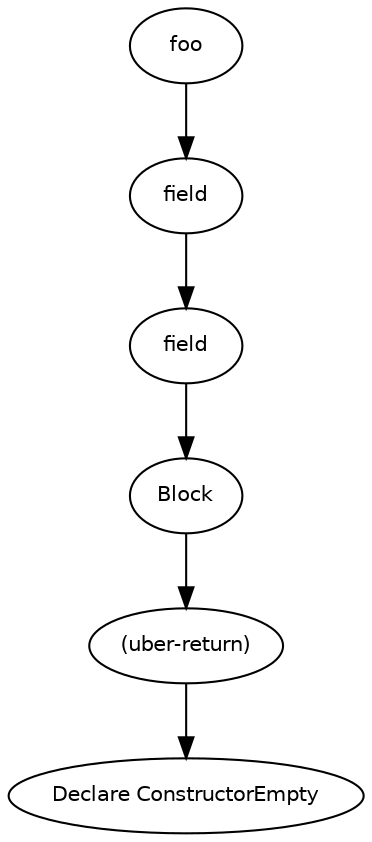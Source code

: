 digraph ConstructorEmpty {
  6 [
    label = field,
    fontname = Helvetica,
    fontsize = 10
  ];
  2 [
    label = "(uber-return)",
    fontname = Helvetica,
    fontsize = 10
  ];
  0 [
    label = "Declare ConstructorEmpty",
    fontname = Helvetica,
    fontsize = 10
  ];
  9 [
    label = Block,
    fontname = Helvetica,
    fontsize = 10
  ];
  8 [
    label = foo,
    fontname = Helvetica,
    fontsize = 10
  ];
  7 [
    label = field,
    fontname = Helvetica,
    fontsize = 10
  ];
  8 -> 7 [
    label = ""
  ];
  9 -> 2 [
    label = ""
  ];
  2 -> 0 [
    label = ""
  ];
  7 -> 6 [
    label = ""
  ];
  6 -> 9 [
    label = ""
  ];
}
